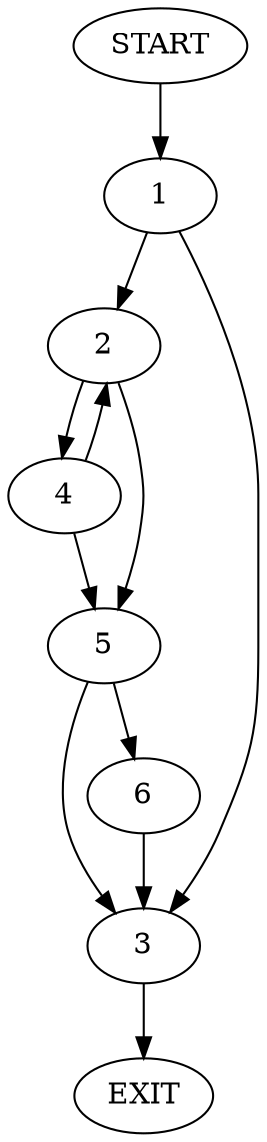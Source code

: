 digraph {
0 [label="START"]
7 [label="EXIT"]
0 -> 1
1 -> 2
1 -> 3
2 -> 4
2 -> 5
3 -> 7
5 -> 3
5 -> 6
4 -> 2
4 -> 5
6 -> 3
}
